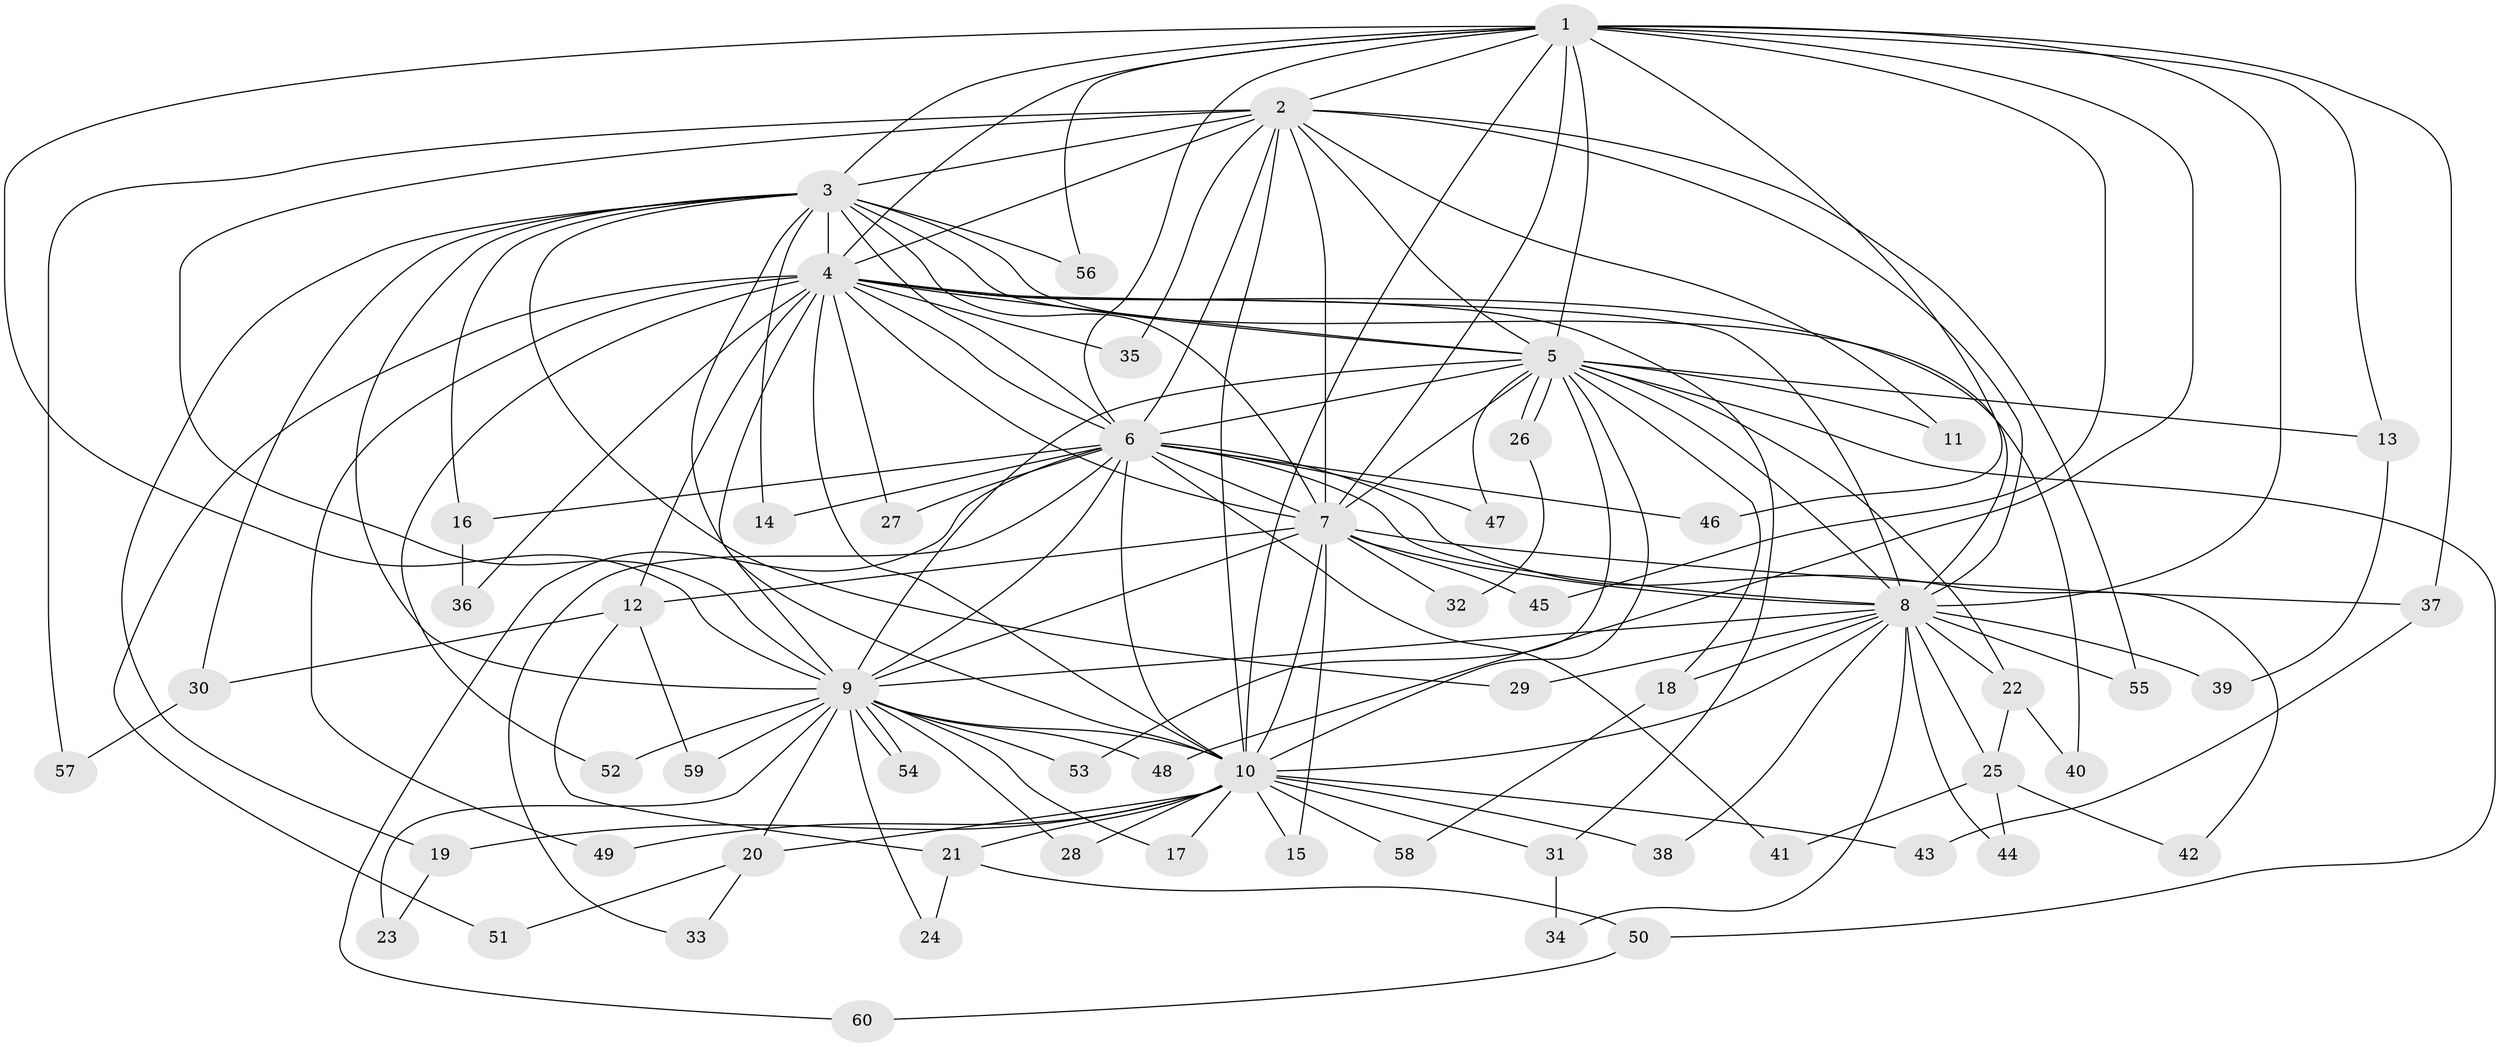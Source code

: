 // coarse degree distribution, {14: 0.05405405405405406, 12: 0.02702702702702703, 13: 0.05405405405405406, 3: 0.21621621621621623, 17: 0.05405405405405406, 2: 0.35135135135135137, 4: 0.10810810810810811, 16: 0.08108108108108109, 1: 0.02702702702702703, 5: 0.02702702702702703}
// Generated by graph-tools (version 1.1) at 2025/36/03/04/25 23:36:24]
// undirected, 60 vertices, 145 edges
graph export_dot {
  node [color=gray90,style=filled];
  1;
  2;
  3;
  4;
  5;
  6;
  7;
  8;
  9;
  10;
  11;
  12;
  13;
  14;
  15;
  16;
  17;
  18;
  19;
  20;
  21;
  22;
  23;
  24;
  25;
  26;
  27;
  28;
  29;
  30;
  31;
  32;
  33;
  34;
  35;
  36;
  37;
  38;
  39;
  40;
  41;
  42;
  43;
  44;
  45;
  46;
  47;
  48;
  49;
  50;
  51;
  52;
  53;
  54;
  55;
  56;
  57;
  58;
  59;
  60;
  1 -- 2;
  1 -- 3;
  1 -- 4;
  1 -- 5;
  1 -- 6;
  1 -- 7;
  1 -- 8;
  1 -- 9;
  1 -- 10;
  1 -- 13;
  1 -- 37;
  1 -- 45;
  1 -- 46;
  1 -- 48;
  1 -- 56;
  2 -- 3;
  2 -- 4;
  2 -- 5;
  2 -- 6;
  2 -- 7;
  2 -- 8;
  2 -- 9;
  2 -- 10;
  2 -- 11;
  2 -- 35;
  2 -- 55;
  2 -- 57;
  3 -- 4;
  3 -- 5;
  3 -- 6;
  3 -- 7;
  3 -- 8;
  3 -- 9;
  3 -- 10;
  3 -- 14;
  3 -- 16;
  3 -- 19;
  3 -- 29;
  3 -- 30;
  3 -- 56;
  4 -- 5;
  4 -- 6;
  4 -- 7;
  4 -- 8;
  4 -- 9;
  4 -- 10;
  4 -- 12;
  4 -- 27;
  4 -- 31;
  4 -- 35;
  4 -- 36;
  4 -- 40;
  4 -- 49;
  4 -- 51;
  4 -- 52;
  5 -- 6;
  5 -- 7;
  5 -- 8;
  5 -- 9;
  5 -- 10;
  5 -- 11;
  5 -- 13;
  5 -- 18;
  5 -- 22;
  5 -- 26;
  5 -- 26;
  5 -- 47;
  5 -- 50;
  5 -- 53;
  6 -- 7;
  6 -- 8;
  6 -- 9;
  6 -- 10;
  6 -- 14;
  6 -- 16;
  6 -- 27;
  6 -- 33;
  6 -- 41;
  6 -- 42;
  6 -- 46;
  6 -- 47;
  6 -- 60;
  7 -- 8;
  7 -- 9;
  7 -- 10;
  7 -- 12;
  7 -- 15;
  7 -- 32;
  7 -- 37;
  7 -- 45;
  8 -- 9;
  8 -- 10;
  8 -- 18;
  8 -- 22;
  8 -- 25;
  8 -- 29;
  8 -- 34;
  8 -- 38;
  8 -- 39;
  8 -- 44;
  8 -- 55;
  9 -- 10;
  9 -- 17;
  9 -- 20;
  9 -- 23;
  9 -- 24;
  9 -- 28;
  9 -- 48;
  9 -- 52;
  9 -- 53;
  9 -- 54;
  9 -- 54;
  9 -- 59;
  10 -- 15;
  10 -- 17;
  10 -- 19;
  10 -- 20;
  10 -- 21;
  10 -- 28;
  10 -- 31;
  10 -- 38;
  10 -- 43;
  10 -- 49;
  10 -- 58;
  12 -- 21;
  12 -- 30;
  12 -- 59;
  13 -- 39;
  16 -- 36;
  18 -- 58;
  19 -- 23;
  20 -- 33;
  20 -- 51;
  21 -- 24;
  21 -- 50;
  22 -- 25;
  22 -- 40;
  25 -- 41;
  25 -- 42;
  25 -- 44;
  26 -- 32;
  30 -- 57;
  31 -- 34;
  37 -- 43;
  50 -- 60;
}
